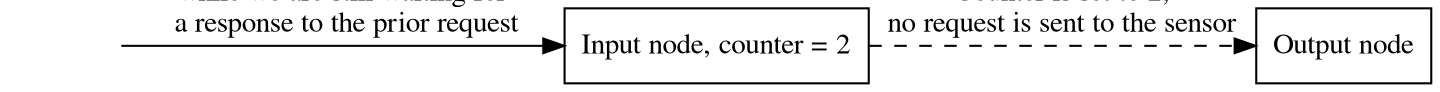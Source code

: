 digraph G
{
                node [fontname="Times Roman", shape=rectangle]
                edge [color=black, fontname="Times Roman"]

                FromNode [label="", color=white]
                InputNode [label="Input node, counter = 2"]
                OutputNode [label="Output node"]

                {rank=same; FromNode InputNode OutputNode}
                
                FromNode->InputNode [label="Another value arrives at input node\nwhile we are still waiting for\n a response to the prior request"]
                InputNode->OutputNode [label="Counter is set to 2,\nno request is sent to the sensor", style=dashed]
}
